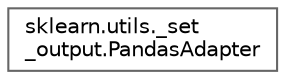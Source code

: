 digraph "Graphical Class Hierarchy"
{
 // LATEX_PDF_SIZE
  bgcolor="transparent";
  edge [fontname=Helvetica,fontsize=10,labelfontname=Helvetica,labelfontsize=10];
  node [fontname=Helvetica,fontsize=10,shape=box,height=0.2,width=0.4];
  rankdir="LR";
  Node0 [id="Node000000",label="sklearn.utils._set\l_output.PandasAdapter",height=0.2,width=0.4,color="grey40", fillcolor="white", style="filled",URL="$da/d37/classsklearn_1_1utils_1_1__set__output_1_1PandasAdapter.html",tooltip=" "];
}
